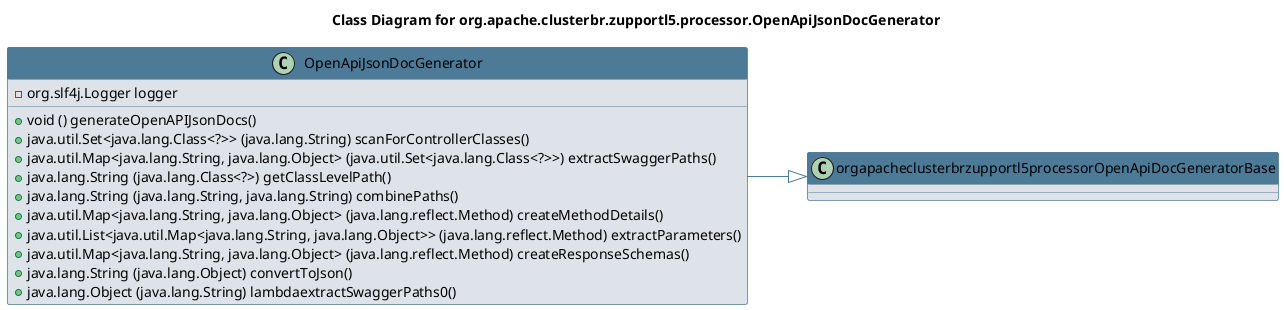 @startuml 
skinparam class { 
 BackgroundColor #DEE3E9 
 ArrowColor #4D7A97 
 BorderColor #4D7A97 
}
left to right direction 
title Class Diagram for org.apache.clusterbr.zupportl5.processor.OpenApiJsonDocGenerator
skinparam titleBackgroundColor White
skinparam classHeaderBackgroundColor #4D7A97 
skinparam stereotypeCBackgroundColor #F8981D 

class OpenApiJsonDocGenerator {
 - org.slf4j.Logger logger
 + void () generateOpenAPIJsonDocs()
 + java.util.Set<java.lang.Class<?>> (java.lang.String) scanForControllerClasses()
 + java.util.Map<java.lang.String, java.lang.Object> (java.util.Set<java.lang.Class<?>>) extractSwaggerPaths()
 + java.lang.String (java.lang.Class<?>) getClassLevelPath()
 + java.lang.String (java.lang.String, java.lang.String) combinePaths()
 + java.util.Map<java.lang.String, java.lang.Object> (java.lang.reflect.Method) createMethodDetails()
 + java.util.List<java.util.Map<java.lang.String, java.lang.Object>> (java.lang.reflect.Method) extractParameters()
 + java.util.Map<java.lang.String, java.lang.Object> (java.lang.reflect.Method) createResponseSchemas()
 + java.lang.String (java.lang.Object) convertToJson()
 + java.lang.Object (java.lang.String) lambdaextractSwaggerPaths0()
}
OpenApiJsonDocGenerator --|> orgapacheclusterbrzupportl5processorOpenApiDocGeneratorBase
@enduml